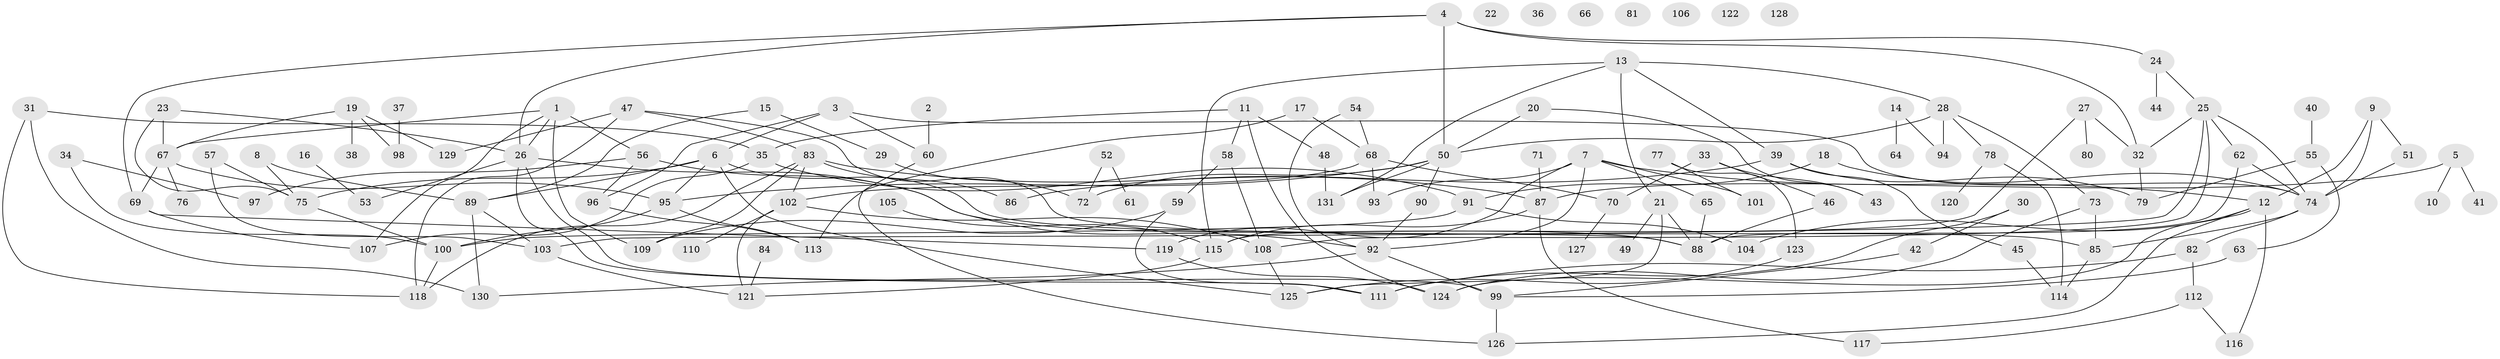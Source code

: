 // Generated by graph-tools (version 1.1) at 2025/33/03/09/25 02:33:45]
// undirected, 131 vertices, 191 edges
graph export_dot {
graph [start="1"]
  node [color=gray90,style=filled];
  1;
  2;
  3;
  4;
  5;
  6;
  7;
  8;
  9;
  10;
  11;
  12;
  13;
  14;
  15;
  16;
  17;
  18;
  19;
  20;
  21;
  22;
  23;
  24;
  25;
  26;
  27;
  28;
  29;
  30;
  31;
  32;
  33;
  34;
  35;
  36;
  37;
  38;
  39;
  40;
  41;
  42;
  43;
  44;
  45;
  46;
  47;
  48;
  49;
  50;
  51;
  52;
  53;
  54;
  55;
  56;
  57;
  58;
  59;
  60;
  61;
  62;
  63;
  64;
  65;
  66;
  67;
  68;
  69;
  70;
  71;
  72;
  73;
  74;
  75;
  76;
  77;
  78;
  79;
  80;
  81;
  82;
  83;
  84;
  85;
  86;
  87;
  88;
  89;
  90;
  91;
  92;
  93;
  94;
  95;
  96;
  97;
  98;
  99;
  100;
  101;
  102;
  103;
  104;
  105;
  106;
  107;
  108;
  109;
  110;
  111;
  112;
  113;
  114;
  115;
  116;
  117;
  118;
  119;
  120;
  121;
  122;
  123;
  124;
  125;
  126;
  127;
  128;
  129;
  130;
  131;
  1 -- 26;
  1 -- 56;
  1 -- 67;
  1 -- 107;
  1 -- 109;
  2 -- 60;
  3 -- 6;
  3 -- 60;
  3 -- 74;
  3 -- 96;
  4 -- 24;
  4 -- 26;
  4 -- 32;
  4 -- 50;
  4 -- 69;
  5 -- 10;
  5 -- 41;
  5 -- 87;
  6 -- 75;
  6 -- 85;
  6 -- 89;
  6 -- 95;
  6 -- 125;
  7 -- 12;
  7 -- 65;
  7 -- 92;
  7 -- 93;
  7 -- 101;
  7 -- 119;
  8 -- 75;
  8 -- 89;
  9 -- 12;
  9 -- 51;
  9 -- 74;
  11 -- 35;
  11 -- 48;
  11 -- 58;
  11 -- 124;
  12 -- 104;
  12 -- 116;
  12 -- 124;
  12 -- 126;
  13 -- 21;
  13 -- 28;
  13 -- 39;
  13 -- 115;
  13 -- 131;
  14 -- 64;
  14 -- 94;
  15 -- 29;
  15 -- 89;
  16 -- 53;
  17 -- 68;
  17 -- 113;
  18 -- 74;
  18 -- 91;
  19 -- 38;
  19 -- 67;
  19 -- 98;
  19 -- 129;
  20 -- 43;
  20 -- 50;
  21 -- 49;
  21 -- 88;
  21 -- 125;
  23 -- 26;
  23 -- 67;
  23 -- 75;
  24 -- 25;
  24 -- 44;
  25 -- 32;
  25 -- 62;
  25 -- 74;
  25 -- 103;
  25 -- 108;
  26 -- 53;
  26 -- 88;
  26 -- 99;
  26 -- 111;
  27 -- 32;
  27 -- 80;
  27 -- 115;
  28 -- 50;
  28 -- 73;
  28 -- 78;
  28 -- 94;
  29 -- 72;
  30 -- 42;
  30 -- 111;
  31 -- 35;
  31 -- 118;
  31 -- 130;
  32 -- 79;
  33 -- 43;
  33 -- 46;
  33 -- 70;
  34 -- 97;
  34 -- 100;
  35 -- 91;
  35 -- 107;
  37 -- 98;
  39 -- 45;
  39 -- 79;
  39 -- 86;
  40 -- 55;
  42 -- 99;
  45 -- 114;
  46 -- 88;
  47 -- 83;
  47 -- 88;
  47 -- 118;
  47 -- 129;
  48 -- 131;
  50 -- 72;
  50 -- 90;
  50 -- 95;
  50 -- 131;
  51 -- 74;
  52 -- 61;
  52 -- 72;
  54 -- 68;
  54 -- 92;
  55 -- 63;
  55 -- 79;
  56 -- 92;
  56 -- 96;
  56 -- 97;
  57 -- 75;
  57 -- 103;
  58 -- 59;
  58 -- 108;
  59 -- 109;
  59 -- 111;
  60 -- 126;
  62 -- 74;
  62 -- 88;
  63 -- 99;
  65 -- 88;
  67 -- 69;
  67 -- 76;
  67 -- 95;
  68 -- 70;
  68 -- 93;
  68 -- 102;
  69 -- 107;
  69 -- 119;
  70 -- 127;
  71 -- 87;
  73 -- 85;
  73 -- 124;
  74 -- 82;
  74 -- 85;
  75 -- 100;
  77 -- 101;
  77 -- 123;
  78 -- 114;
  78 -- 120;
  82 -- 111;
  82 -- 112;
  83 -- 86;
  83 -- 87;
  83 -- 102;
  83 -- 109;
  83 -- 118;
  84 -- 121;
  85 -- 114;
  87 -- 115;
  87 -- 117;
  89 -- 103;
  89 -- 130;
  90 -- 92;
  91 -- 100;
  91 -- 104;
  92 -- 99;
  92 -- 130;
  95 -- 100;
  95 -- 113;
  96 -- 113;
  99 -- 126;
  100 -- 118;
  102 -- 108;
  102 -- 110;
  102 -- 121;
  103 -- 121;
  105 -- 115;
  108 -- 125;
  112 -- 116;
  112 -- 117;
  115 -- 121;
  119 -- 124;
  123 -- 125;
}
